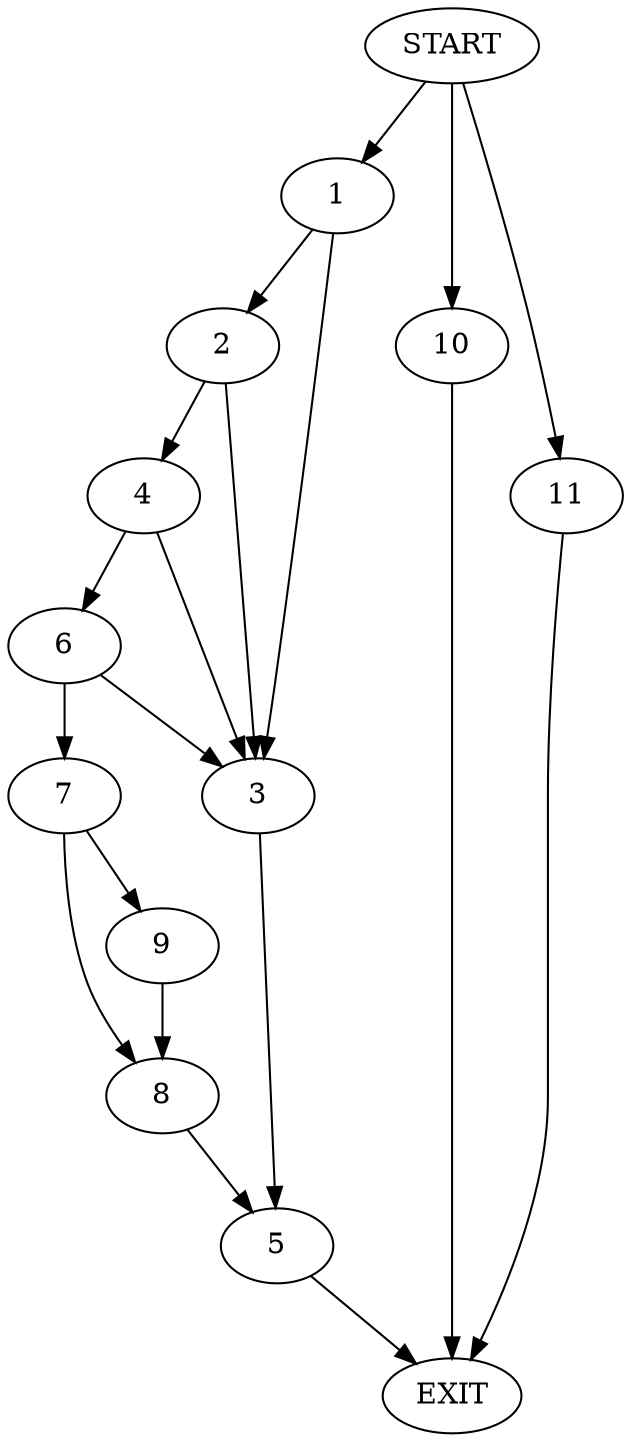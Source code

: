 digraph {
0 [label="START"]
12 [label="EXIT"]
0 -> 1
1 -> 2
1 -> 3
2 -> 4
2 -> 3
3 -> 5
4 -> 3
4 -> 6
6 -> 7
6 -> 3
7 -> 8
7 -> 9
8 -> 5
9 -> 8
5 -> 12
0 -> 10
10 -> 12
0 -> 11
11 -> 12
}

